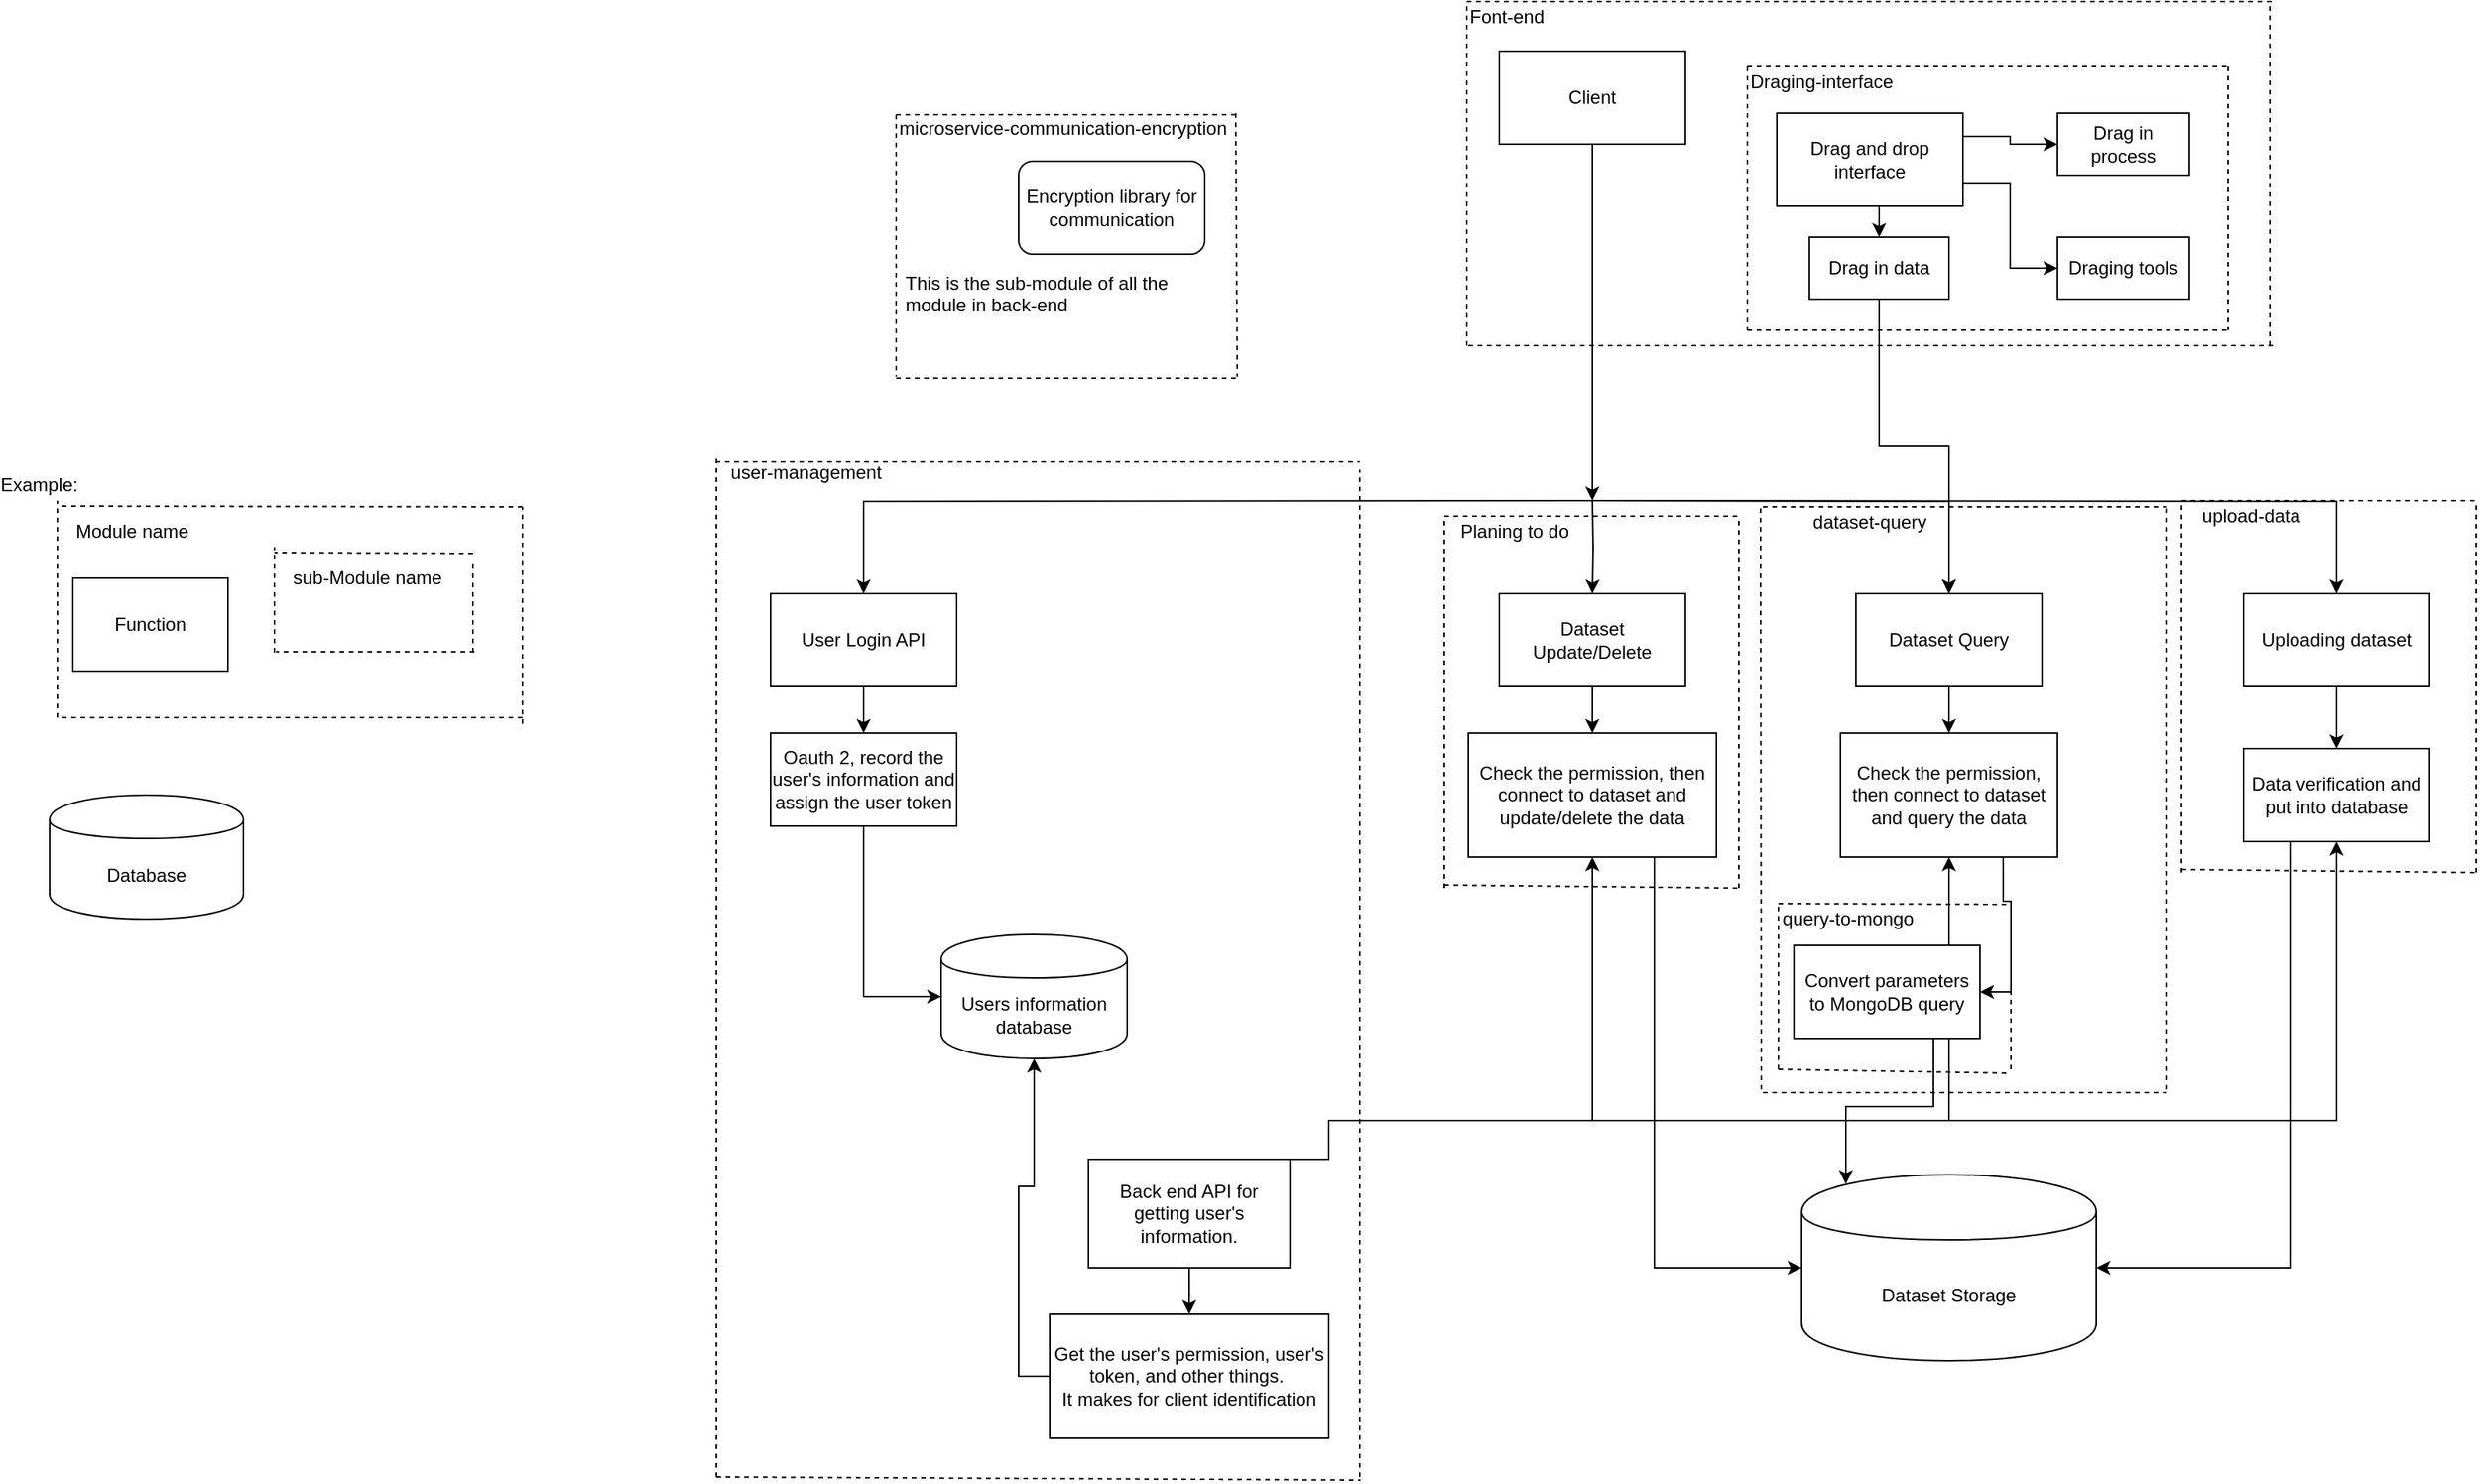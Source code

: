 <mxfile version="10.8.2" type="github"><diagram id="BdXNo7XcTIUbs1MxbtQS" name="Page-1"><mxGraphModel dx="2221" dy="761" grid="1" gridSize="10" guides="1" tooltips="1" connect="1" arrows="1" fold="1" page="1" pageScale="1" pageWidth="827" pageHeight="1169" math="0" shadow="0"><root><mxCell id="0"/><mxCell id="1" parent="0"/><mxCell id="XDRwXw7FgSBE3GnslpfQ-49" style="edgeStyle=orthogonalEdgeStyle;rounded=0;orthogonalLoop=1;jettySize=auto;html=1;exitX=0.5;exitY=1;exitDx=0;exitDy=0;" parent="1" source="XDRwXw7FgSBE3GnslpfQ-1" edge="1"><mxGeometry relative="1" as="geometry"><mxPoint x="390" y="470" as="targetPoint"/></mxGeometry></mxCell><mxCell id="XDRwXw7FgSBE3GnslpfQ-1" value="Client" style="rounded=0;whiteSpace=wrap;html=1;" parent="1" vertex="1"><mxGeometry x="330" y="180" width="120" height="60" as="geometry"/></mxCell><mxCell id="XDRwXw7FgSBE3GnslpfQ-57" style="edgeStyle=orthogonalEdgeStyle;rounded=0;orthogonalLoop=1;jettySize=auto;html=1;exitX=0.5;exitY=1;exitDx=0;exitDy=0;" parent="1" source="XDRwXw7FgSBE3GnslpfQ-3" target="XDRwXw7FgSBE3GnslpfQ-53" edge="1"><mxGeometry relative="1" as="geometry"/></mxCell><mxCell id="XDRwXw7FgSBE3GnslpfQ-3" value="Uploading dataset" style="rounded=0;whiteSpace=wrap;html=1;" parent="1" vertex="1"><mxGeometry x="810" y="530" width="120" height="60" as="geometry"/></mxCell><mxCell id="XDRwXw7FgSBE3GnslpfQ-4" value="Dataset Storage" style="shape=cylinder;whiteSpace=wrap;html=1;boundedLbl=1;backgroundOutline=1;" parent="1" vertex="1"><mxGeometry x="525" y="905" width="190" height="120" as="geometry"/></mxCell><mxCell id="XDRwXw7FgSBE3GnslpfQ-92" style="edgeStyle=orthogonalEdgeStyle;rounded=0;orthogonalLoop=1;jettySize=auto;html=1;exitX=0.5;exitY=1;exitDx=0;exitDy=0;entryX=0.5;entryY=0;entryDx=0;entryDy=0;" parent="1" source="XDRwXw7FgSBE3GnslpfQ-5" target="XDRwXw7FgSBE3GnslpfQ-36" edge="1"><mxGeometry relative="1" as="geometry"/></mxCell><mxCell id="XDRwXw7FgSBE3GnslpfQ-5" value="Dataset Query" style="rounded=0;whiteSpace=wrap;html=1;" parent="1" vertex="1"><mxGeometry x="560" y="530" width="120" height="60" as="geometry"/></mxCell><mxCell id="XDRwXw7FgSBE3GnslpfQ-30" style="edgeStyle=orthogonalEdgeStyle;rounded=0;orthogonalLoop=1;jettySize=auto;html=1;exitX=0.5;exitY=1;exitDx=0;exitDy=0;" parent="1" source="XDRwXw7FgSBE3GnslpfQ-8" target="XDRwXw7FgSBE3GnslpfQ-27" edge="1"><mxGeometry relative="1" as="geometry"/></mxCell><mxCell id="XDRwXw7FgSBE3GnslpfQ-8" value="User Login API" style="rounded=0;whiteSpace=wrap;html=1;" parent="1" vertex="1"><mxGeometry x="-140" y="530" width="120" height="60" as="geometry"/></mxCell><mxCell id="XDRwXw7FgSBE3GnslpfQ-10" value="Users information database" style="shape=cylinder;whiteSpace=wrap;html=1;boundedLbl=1;backgroundOutline=1;" parent="1" vertex="1"><mxGeometry x="-30" y="750" width="120" height="80" as="geometry"/></mxCell><mxCell id="XDRwXw7FgSBE3GnslpfQ-45" style="edgeStyle=orthogonalEdgeStyle;rounded=0;orthogonalLoop=1;jettySize=auto;html=1;exitX=0.5;exitY=1;exitDx=0;exitDy=0;entryX=0.5;entryY=0;entryDx=0;entryDy=0;" parent="1" source="XDRwXw7FgSBE3GnslpfQ-11" target="XDRwXw7FgSBE3GnslpfQ-35" edge="1"><mxGeometry relative="1" as="geometry"/></mxCell><mxCell id="XDRwXw7FgSBE3GnslpfQ-11" value="Dataset Update/Delete" style="rounded=0;whiteSpace=wrap;html=1;" parent="1" vertex="1"><mxGeometry x="330" y="530" width="120" height="60" as="geometry"/></mxCell><mxCell id="XDRwXw7FgSBE3GnslpfQ-16" style="edgeStyle=orthogonalEdgeStyle;rounded=0;orthogonalLoop=1;jettySize=auto;html=1;exitX=0.5;exitY=1;exitDx=0;exitDy=0;entryX=0.5;entryY=0;entryDx=0;entryDy=0;" parent="1" target="XDRwXw7FgSBE3GnslpfQ-11" edge="1"><mxGeometry relative="1" as="geometry"><mxPoint x="390" y="470" as="sourcePoint"/></mxGeometry></mxCell><mxCell id="XDRwXw7FgSBE3GnslpfQ-17" style="edgeStyle=orthogonalEdgeStyle;rounded=0;orthogonalLoop=1;jettySize=auto;html=1;exitX=0.5;exitY=1;exitDx=0;exitDy=0;entryX=0.5;entryY=0;entryDx=0;entryDy=0;" parent="1" target="XDRwXw7FgSBE3GnslpfQ-5" edge="1"><mxGeometry relative="1" as="geometry"><mxPoint x="390" y="470" as="sourcePoint"/></mxGeometry></mxCell><mxCell id="XDRwXw7FgSBE3GnslpfQ-18" style="edgeStyle=orthogonalEdgeStyle;rounded=0;orthogonalLoop=1;jettySize=auto;html=1;exitX=0.5;exitY=1;exitDx=0;exitDy=0;entryX=0.5;entryY=0;entryDx=0;entryDy=0;" parent="1" target="XDRwXw7FgSBE3GnslpfQ-3" edge="1"><mxGeometry relative="1" as="geometry"><mxPoint x="390" y="470" as="sourcePoint"/></mxGeometry></mxCell><mxCell id="XDRwXw7FgSBE3GnslpfQ-20" style="edgeStyle=orthogonalEdgeStyle;rounded=0;orthogonalLoop=1;jettySize=auto;html=1;exitX=0.5;exitY=1;exitDx=0;exitDy=0;entryX=0.5;entryY=0;entryDx=0;entryDy=0;" parent="1" target="XDRwXw7FgSBE3GnslpfQ-8" edge="1"><mxGeometry relative="1" as="geometry"><mxPoint x="390" y="470" as="sourcePoint"/></mxGeometry></mxCell><mxCell id="XDRwXw7FgSBE3GnslpfQ-31" style="edgeStyle=orthogonalEdgeStyle;rounded=0;orthogonalLoop=1;jettySize=auto;html=1;exitX=0.5;exitY=1;exitDx=0;exitDy=0;entryX=0;entryY=0.5;entryDx=0;entryDy=0;" parent="1" source="XDRwXw7FgSBE3GnslpfQ-27" target="XDRwXw7FgSBE3GnslpfQ-10" edge="1"><mxGeometry relative="1" as="geometry"/></mxCell><mxCell id="XDRwXw7FgSBE3GnslpfQ-27" value="Oauth 2, record the user's information and assign the user token" style="rounded=0;whiteSpace=wrap;html=1;" parent="1" vertex="1"><mxGeometry x="-140" y="620" width="120" height="60" as="geometry"/></mxCell><mxCell id="XDRwXw7FgSBE3GnslpfQ-61" style="edgeStyle=orthogonalEdgeStyle;rounded=0;orthogonalLoop=1;jettySize=auto;html=1;exitX=0.75;exitY=1;exitDx=0;exitDy=0;entryX=0;entryY=0.5;entryDx=0;entryDy=0;" parent="1" source="XDRwXw7FgSBE3GnslpfQ-35" target="XDRwXw7FgSBE3GnslpfQ-4" edge="1"><mxGeometry relative="1" as="geometry"/></mxCell><mxCell id="XDRwXw7FgSBE3GnslpfQ-35" value="Check the p&lt;span&gt;ermission, then connect to dataset and update/delete the data&lt;/span&gt;" style="rounded=0;whiteSpace=wrap;html=1;" parent="1" vertex="1"><mxGeometry x="310" y="620" width="160" height="80" as="geometry"/></mxCell><mxCell id="CPlNL4ZWyIzWCRJ1igeD-26" style="edgeStyle=orthogonalEdgeStyle;rounded=0;orthogonalLoop=1;jettySize=auto;html=1;exitX=0.75;exitY=1;exitDx=0;exitDy=0;entryX=1;entryY=0.5;entryDx=0;entryDy=0;" edge="1" parent="1" source="XDRwXw7FgSBE3GnslpfQ-36" target="CPlNL4ZWyIzWCRJ1igeD-13"><mxGeometry relative="1" as="geometry"/></mxCell><mxCell id="XDRwXw7FgSBE3GnslpfQ-36" value="Check the permission, then connect to dataset and query the data" style="rounded=0;whiteSpace=wrap;html=1;" parent="1" vertex="1"><mxGeometry x="550" y="620" width="140" height="80" as="geometry"/></mxCell><mxCell id="XDRwXw7FgSBE3GnslpfQ-42" style="edgeStyle=orthogonalEdgeStyle;rounded=0;orthogonalLoop=1;jettySize=auto;html=1;exitX=0.5;exitY=1;exitDx=0;exitDy=0;entryX=0.5;entryY=0;entryDx=0;entryDy=0;" parent="1" source="XDRwXw7FgSBE3GnslpfQ-37" target="XDRwXw7FgSBE3GnslpfQ-38" edge="1"><mxGeometry relative="1" as="geometry"/></mxCell><mxCell id="XDRwXw7FgSBE3GnslpfQ-51" style="edgeStyle=orthogonalEdgeStyle;rounded=0;orthogonalLoop=1;jettySize=auto;html=1;exitX=0.5;exitY=0;exitDx=0;exitDy=0;" parent="1" source="XDRwXw7FgSBE3GnslpfQ-37" target="XDRwXw7FgSBE3GnslpfQ-35" edge="1"><mxGeometry relative="1" as="geometry"><Array as="points"><mxPoint x="220" y="870"/><mxPoint x="390" y="870"/></Array></mxGeometry></mxCell><mxCell id="XDRwXw7FgSBE3GnslpfQ-52" style="edgeStyle=orthogonalEdgeStyle;rounded=0;orthogonalLoop=1;jettySize=auto;html=1;exitX=0.5;exitY=0;exitDx=0;exitDy=0;entryX=0.5;entryY=1;entryDx=0;entryDy=0;" parent="1" source="XDRwXw7FgSBE3GnslpfQ-37" target="XDRwXw7FgSBE3GnslpfQ-36" edge="1"><mxGeometry relative="1" as="geometry"><Array as="points"><mxPoint x="220" y="870"/><mxPoint x="620" y="870"/></Array></mxGeometry></mxCell><mxCell id="XDRwXw7FgSBE3GnslpfQ-58" style="edgeStyle=orthogonalEdgeStyle;rounded=0;orthogonalLoop=1;jettySize=auto;html=1;exitX=0.5;exitY=0;exitDx=0;exitDy=0;entryX=0.5;entryY=1;entryDx=0;entryDy=0;" parent="1" source="XDRwXw7FgSBE3GnslpfQ-37" target="XDRwXw7FgSBE3GnslpfQ-53" edge="1"><mxGeometry relative="1" as="geometry"><Array as="points"><mxPoint x="220" y="870"/><mxPoint x="870" y="870"/></Array></mxGeometry></mxCell><mxCell id="XDRwXw7FgSBE3GnslpfQ-37" value="Back end API for getting user's information." style="rounded=0;whiteSpace=wrap;html=1;" parent="1" vertex="1"><mxGeometry x="65" y="895" width="130" height="70" as="geometry"/></mxCell><mxCell id="XDRwXw7FgSBE3GnslpfQ-43" style="edgeStyle=orthogonalEdgeStyle;rounded=0;orthogonalLoop=1;jettySize=auto;html=1;exitX=0;exitY=0.5;exitDx=0;exitDy=0;entryX=0.5;entryY=1;entryDx=0;entryDy=0;" parent="1" source="XDRwXw7FgSBE3GnslpfQ-38" target="XDRwXw7FgSBE3GnslpfQ-10" edge="1"><mxGeometry relative="1" as="geometry"/></mxCell><mxCell id="XDRwXw7FgSBE3GnslpfQ-38" value="Get the user's permission, user's token, and other things.&amp;nbsp;&lt;br&gt;It makes for client identification&lt;br&gt;" style="rounded=0;whiteSpace=wrap;html=1;" parent="1" vertex="1"><mxGeometry x="40" y="995" width="180" height="80" as="geometry"/></mxCell><mxCell id="XDRwXw7FgSBE3GnslpfQ-59" style="edgeStyle=orthogonalEdgeStyle;rounded=0;orthogonalLoop=1;jettySize=auto;html=1;exitX=0.25;exitY=1;exitDx=0;exitDy=0;entryX=1;entryY=0.5;entryDx=0;entryDy=0;" parent="1" source="XDRwXw7FgSBE3GnslpfQ-53" target="XDRwXw7FgSBE3GnslpfQ-4" edge="1"><mxGeometry relative="1" as="geometry"/></mxCell><mxCell id="XDRwXw7FgSBE3GnslpfQ-53" value="&lt;span&gt;Data verification and put into database&lt;/span&gt;" style="rounded=0;whiteSpace=wrap;html=1;" parent="1" vertex="1"><mxGeometry x="810" y="630" width="120" height="60" as="geometry"/></mxCell><mxCell id="XDRwXw7FgSBE3GnslpfQ-62" value="" style="endArrow=none;dashed=1;html=1;" parent="1" edge="1"><mxGeometry width="50" height="50" relative="1" as="geometry"><mxPoint x="-175.5" y="445" as="sourcePoint"/><mxPoint x="240" y="445" as="targetPoint"/></mxGeometry></mxCell><mxCell id="XDRwXw7FgSBE3GnslpfQ-63" value="" style="endArrow=none;dashed=1;html=1;" parent="1" edge="1"><mxGeometry width="50" height="50" relative="1" as="geometry"><mxPoint x="240" y="1100" as="sourcePoint"/><mxPoint x="240" y="450" as="targetPoint"/></mxGeometry></mxCell><mxCell id="XDRwXw7FgSBE3GnslpfQ-64" value="" style="endArrow=none;dashed=1;html=1;" parent="1" edge="1"><mxGeometry width="50" height="50" relative="1" as="geometry"><mxPoint x="-175" y="1100" as="sourcePoint"/><mxPoint x="-175" y="440" as="targetPoint"/></mxGeometry></mxCell><mxCell id="XDRwXw7FgSBE3GnslpfQ-65" value="" style="endArrow=none;dashed=1;html=1;" parent="1" edge="1"><mxGeometry width="50" height="50" relative="1" as="geometry"><mxPoint x="-175" y="1100" as="sourcePoint"/><mxPoint x="240.5" y="1102" as="targetPoint"/></mxGeometry></mxCell><mxCell id="XDRwXw7FgSBE3GnslpfQ-66" value="user-management" style="text;html=1;strokeColor=none;fillColor=none;align=center;verticalAlign=middle;whiteSpace=wrap;rounded=0;" parent="1" vertex="1"><mxGeometry x="-175" y="442" width="116" height="20" as="geometry"/></mxCell><mxCell id="XDRwXw7FgSBE3GnslpfQ-72" value="" style="endArrow=none;dashed=1;html=1;" parent="1" edge="1"><mxGeometry width="50" height="50" relative="1" as="geometry"><mxPoint x="294.5" y="480" as="sourcePoint"/><mxPoint x="484.5" y="480" as="targetPoint"/></mxGeometry></mxCell><mxCell id="XDRwXw7FgSBE3GnslpfQ-73" value="" style="endArrow=none;dashed=1;html=1;" parent="1" edge="1"><mxGeometry width="50" height="50" relative="1" as="geometry"><mxPoint x="484.5" y="720" as="sourcePoint"/><mxPoint x="484.5" y="480" as="targetPoint"/></mxGeometry></mxCell><mxCell id="XDRwXw7FgSBE3GnslpfQ-74" value="" style="endArrow=none;dashed=1;html=1;" parent="1" edge="1"><mxGeometry width="50" height="50" relative="1" as="geometry"><mxPoint x="294.5" y="720" as="sourcePoint"/><mxPoint x="294.5" y="480" as="targetPoint"/></mxGeometry></mxCell><mxCell id="XDRwXw7FgSBE3GnslpfQ-75" value="" style="endArrow=none;dashed=1;html=1;" parent="1" edge="1"><mxGeometry width="50" height="50" relative="1" as="geometry"><mxPoint x="294.5" y="718" as="sourcePoint"/><mxPoint x="484.5" y="720" as="targetPoint"/></mxGeometry></mxCell><mxCell id="XDRwXw7FgSBE3GnslpfQ-76" value="Planing to do" style="text;html=1;strokeColor=none;fillColor=none;align=center;verticalAlign=middle;whiteSpace=wrap;rounded=0;" parent="1" vertex="1"><mxGeometry x="294.5" y="480" width="90" height="20" as="geometry"/></mxCell><mxCell id="XDRwXw7FgSBE3GnslpfQ-77" value="" style="endArrow=none;dashed=1;html=1;" parent="1" edge="1"><mxGeometry width="50" height="50" relative="1" as="geometry"><mxPoint x="500" y="474" as="sourcePoint"/><mxPoint x="760" y="474" as="targetPoint"/></mxGeometry></mxCell><mxCell id="XDRwXw7FgSBE3GnslpfQ-78" value="" style="endArrow=none;dashed=1;html=1;" parent="1" edge="1"><mxGeometry width="50" height="50" relative="1" as="geometry"><mxPoint x="760" y="850" as="sourcePoint"/><mxPoint x="760" y="474" as="targetPoint"/></mxGeometry></mxCell><mxCell id="XDRwXw7FgSBE3GnslpfQ-79" value="" style="endArrow=none;dashed=1;html=1;" parent="1" edge="1"><mxGeometry width="50" height="50" relative="1" as="geometry"><mxPoint x="499" y="850" as="sourcePoint"/><mxPoint x="498.5" y="474" as="targetPoint"/></mxGeometry></mxCell><mxCell id="XDRwXw7FgSBE3GnslpfQ-80" value="" style="endArrow=none;dashed=1;html=1;" parent="1" edge="1"><mxGeometry width="50" height="50" relative="1" as="geometry"><mxPoint x="500" y="852" as="sourcePoint"/><mxPoint x="760" y="852" as="targetPoint"/></mxGeometry></mxCell><mxCell id="XDRwXw7FgSBE3GnslpfQ-81" value="dataset-query" style="text;html=1;strokeColor=none;fillColor=none;align=center;verticalAlign=middle;whiteSpace=wrap;rounded=0;" parent="1" vertex="1"><mxGeometry x="524" y="474" width="90" height="20" as="geometry"/></mxCell><mxCell id="XDRwXw7FgSBE3GnslpfQ-82" value="" style="endArrow=none;dashed=1;html=1;" parent="1" edge="1"><mxGeometry width="50" height="50" relative="1" as="geometry"><mxPoint x="770" y="470" as="sourcePoint"/><mxPoint x="960" y="470" as="targetPoint"/></mxGeometry></mxCell><mxCell id="XDRwXw7FgSBE3GnslpfQ-83" value="" style="endArrow=none;dashed=1;html=1;" parent="1" edge="1"><mxGeometry width="50" height="50" relative="1" as="geometry"><mxPoint x="960" y="710" as="sourcePoint"/><mxPoint x="960" y="470" as="targetPoint"/></mxGeometry></mxCell><mxCell id="XDRwXw7FgSBE3GnslpfQ-84" value="" style="endArrow=none;dashed=1;html=1;" parent="1" edge="1"><mxGeometry width="50" height="50" relative="1" as="geometry"><mxPoint x="770" y="710" as="sourcePoint"/><mxPoint x="770" y="470" as="targetPoint"/></mxGeometry></mxCell><mxCell id="XDRwXw7FgSBE3GnslpfQ-85" value="" style="endArrow=none;dashed=1;html=1;" parent="1" edge="1"><mxGeometry width="50" height="50" relative="1" as="geometry"><mxPoint x="770" y="708" as="sourcePoint"/><mxPoint x="960" y="710" as="targetPoint"/></mxGeometry></mxCell><mxCell id="XDRwXw7FgSBE3GnslpfQ-86" value="upload-data" style="text;html=1;strokeColor=none;fillColor=none;align=center;verticalAlign=middle;whiteSpace=wrap;rounded=0;" parent="1" vertex="1"><mxGeometry x="770" y="470" width="90" height="20" as="geometry"/></mxCell><mxCell id="CPlNL4ZWyIzWCRJ1igeD-3" value="" style="endArrow=none;dashed=1;html=1;" edge="1" parent="1"><mxGeometry width="50" height="50" relative="1" as="geometry"><mxPoint x="309" y="370" as="sourcePoint"/><mxPoint x="309" y="148" as="targetPoint"/></mxGeometry></mxCell><mxCell id="CPlNL4ZWyIzWCRJ1igeD-21" style="edgeStyle=orthogonalEdgeStyle;rounded=0;orthogonalLoop=1;jettySize=auto;html=1;exitX=0.75;exitY=1;exitDx=0;exitDy=0;entryX=0.15;entryY=0.05;entryDx=0;entryDy=0;entryPerimeter=0;" edge="1" parent="1" source="CPlNL4ZWyIzWCRJ1igeD-13" target="XDRwXw7FgSBE3GnslpfQ-4"><mxGeometry relative="1" as="geometry"/></mxCell><mxCell id="CPlNL4ZWyIzWCRJ1igeD-13" value="Convert parameters to MongoDB query" style="rounded=0;whiteSpace=wrap;html=1;" vertex="1" parent="1"><mxGeometry x="520" y="757" width="120" height="60" as="geometry"/></mxCell><mxCell id="CPlNL4ZWyIzWCRJ1igeD-15" value="" style="endArrow=none;dashed=1;html=1;" edge="1" parent="1"><mxGeometry width="50" height="50" relative="1" as="geometry"><mxPoint x="510" y="730" as="sourcePoint"/><mxPoint x="660" y="730.5" as="targetPoint"/></mxGeometry></mxCell><mxCell id="CPlNL4ZWyIzWCRJ1igeD-16" value="" style="endArrow=none;dashed=1;html=1;" edge="1" parent="1"><mxGeometry width="50" height="50" relative="1" as="geometry"><mxPoint x="660" y="837" as="sourcePoint"/><mxPoint x="660" y="730" as="targetPoint"/></mxGeometry></mxCell><mxCell id="CPlNL4ZWyIzWCRJ1igeD-17" value="" style="endArrow=none;dashed=1;html=1;" edge="1" parent="1"><mxGeometry width="50" height="50" relative="1" as="geometry"><mxPoint x="510" y="837" as="sourcePoint"/><mxPoint x="510" y="730" as="targetPoint"/></mxGeometry></mxCell><mxCell id="CPlNL4ZWyIzWCRJ1igeD-18" value="" style="endArrow=none;dashed=1;html=1;" edge="1" parent="1"><mxGeometry width="50" height="50" relative="1" as="geometry"><mxPoint x="510" y="837" as="sourcePoint"/><mxPoint x="660" y="839.5" as="targetPoint"/></mxGeometry></mxCell><mxCell id="CPlNL4ZWyIzWCRJ1igeD-19" value="query-to-mongo" style="text;html=1;strokeColor=none;fillColor=none;align=center;verticalAlign=middle;whiteSpace=wrap;rounded=0;" vertex="1" parent="1"><mxGeometry x="510" y="730" width="90" height="20" as="geometry"/></mxCell><mxCell id="CPlNL4ZWyIzWCRJ1igeD-22" value="" style="endArrow=none;dashed=1;html=1;" edge="1" parent="1"><mxGeometry width="50" height="50" relative="1" as="geometry"><mxPoint x="827" y="370" as="sourcePoint"/><mxPoint x="827" y="148" as="targetPoint"/></mxGeometry></mxCell><mxCell id="CPlNL4ZWyIzWCRJ1igeD-23" value="" style="endArrow=none;dashed=1;html=1;" edge="1" parent="1"><mxGeometry width="50" height="50" relative="1" as="geometry"><mxPoint x="310" y="370" as="sourcePoint"/><mxPoint x="830" y="370" as="targetPoint"/></mxGeometry></mxCell><mxCell id="CPlNL4ZWyIzWCRJ1igeD-24" value="" style="endArrow=none;dashed=1;html=1;" edge="1" parent="1"><mxGeometry width="50" height="50" relative="1" as="geometry"><mxPoint x="309" y="148" as="sourcePoint"/><mxPoint x="830" y="148" as="targetPoint"/></mxGeometry></mxCell><mxCell id="CPlNL4ZWyIzWCRJ1igeD-25" value="Font-end" style="text;html=1;resizable=0;points=[];autosize=1;align=left;verticalAlign=top;spacingTop=-4;" vertex="1" parent="1"><mxGeometry x="309" y="148" width="60" height="20" as="geometry"/></mxCell><mxCell id="CPlNL4ZWyIzWCRJ1igeD-27" value="" style="endArrow=none;dashed=1;html=1;" edge="1" parent="1"><mxGeometry width="50" height="50" relative="1" as="geometry"><mxPoint x="490" y="190" as="sourcePoint"/><mxPoint x="800" y="190" as="targetPoint"/></mxGeometry></mxCell><mxCell id="CPlNL4ZWyIzWCRJ1igeD-29" value="" style="endArrow=none;dashed=1;html=1;" edge="1" parent="1"><mxGeometry width="50" height="50" relative="1" as="geometry"><mxPoint x="490" y="360" as="sourcePoint"/><mxPoint x="800" y="360" as="targetPoint"/></mxGeometry></mxCell><mxCell id="CPlNL4ZWyIzWCRJ1igeD-30" value="" style="endArrow=none;dashed=1;html=1;" edge="1" parent="1"><mxGeometry width="50" height="50" relative="1" as="geometry"><mxPoint x="490" y="190" as="sourcePoint"/><mxPoint x="490" y="360" as="targetPoint"/></mxGeometry></mxCell><mxCell id="CPlNL4ZWyIzWCRJ1igeD-31" value="" style="endArrow=none;dashed=1;html=1;" edge="1" parent="1"><mxGeometry width="50" height="50" relative="1" as="geometry"><mxPoint x="800" y="190" as="sourcePoint"/><mxPoint x="800" y="360" as="targetPoint"/></mxGeometry></mxCell><mxCell id="CPlNL4ZWyIzWCRJ1igeD-32" value="Draging-interface" style="text;html=1;resizable=0;points=[];autosize=1;align=left;verticalAlign=top;spacingTop=-4;" vertex="1" parent="1"><mxGeometry x="490" y="190" width="110" height="20" as="geometry"/></mxCell><mxCell id="CPlNL4ZWyIzWCRJ1igeD-38" style="edgeStyle=orthogonalEdgeStyle;rounded=0;orthogonalLoop=1;jettySize=auto;html=1;exitX=0.5;exitY=1;exitDx=0;exitDy=0;entryX=0.5;entryY=0;entryDx=0;entryDy=0;" edge="1" parent="1" source="CPlNL4ZWyIzWCRJ1igeD-33" target="CPlNL4ZWyIzWCRJ1igeD-34"><mxGeometry relative="1" as="geometry"/></mxCell><mxCell id="CPlNL4ZWyIzWCRJ1igeD-41" style="edgeStyle=orthogonalEdgeStyle;rounded=0;orthogonalLoop=1;jettySize=auto;html=1;exitX=1;exitY=0.25;exitDx=0;exitDy=0;entryX=0;entryY=0.5;entryDx=0;entryDy=0;" edge="1" parent="1" source="CPlNL4ZWyIzWCRJ1igeD-33" target="CPlNL4ZWyIzWCRJ1igeD-35"><mxGeometry relative="1" as="geometry"/></mxCell><mxCell id="CPlNL4ZWyIzWCRJ1igeD-42" style="edgeStyle=orthogonalEdgeStyle;rounded=0;orthogonalLoop=1;jettySize=auto;html=1;exitX=1;exitY=0.75;exitDx=0;exitDy=0;entryX=0;entryY=0.5;entryDx=0;entryDy=0;" edge="1" parent="1" source="CPlNL4ZWyIzWCRJ1igeD-33" target="CPlNL4ZWyIzWCRJ1igeD-36"><mxGeometry relative="1" as="geometry"/></mxCell><mxCell id="CPlNL4ZWyIzWCRJ1igeD-33" value="Drag and drop interface" style="rounded=0;whiteSpace=wrap;html=1;" vertex="1" parent="1"><mxGeometry x="509" y="220" width="120" height="60" as="geometry"/></mxCell><mxCell id="CPlNL4ZWyIzWCRJ1igeD-39" style="edgeStyle=orthogonalEdgeStyle;rounded=0;orthogonalLoop=1;jettySize=auto;html=1;exitX=0.5;exitY=1;exitDx=0;exitDy=0;entryX=0.5;entryY=0;entryDx=0;entryDy=0;" edge="1" parent="1" source="CPlNL4ZWyIzWCRJ1igeD-34" target="XDRwXw7FgSBE3GnslpfQ-5"><mxGeometry relative="1" as="geometry"/></mxCell><mxCell id="CPlNL4ZWyIzWCRJ1igeD-34" value="Drag in data" style="rounded=0;whiteSpace=wrap;html=1;" vertex="1" parent="1"><mxGeometry x="530" y="300" width="90" height="40" as="geometry"/></mxCell><mxCell id="CPlNL4ZWyIzWCRJ1igeD-35" value="Drag in process" style="rounded=0;whiteSpace=wrap;html=1;" vertex="1" parent="1"><mxGeometry x="690" y="220" width="85" height="40" as="geometry"/></mxCell><mxCell id="CPlNL4ZWyIzWCRJ1igeD-36" value="Draging tools" style="rounded=0;whiteSpace=wrap;html=1;" vertex="1" parent="1"><mxGeometry x="690" y="300" width="85" height="40" as="geometry"/></mxCell><mxCell id="CPlNL4ZWyIzWCRJ1igeD-56" value="" style="endArrow=none;dashed=1;html=1;" edge="1" parent="1"><mxGeometry width="50" height="50" relative="1" as="geometry"><mxPoint x="-59" y="221" as="sourcePoint"/><mxPoint x="160" y="221" as="targetPoint"/></mxGeometry></mxCell><mxCell id="CPlNL4ZWyIzWCRJ1igeD-57" value="" style="endArrow=none;dashed=1;html=1;" edge="1" parent="1"><mxGeometry width="50" height="50" relative="1" as="geometry"><mxPoint x="-59" y="391" as="sourcePoint"/><mxPoint x="160" y="391" as="targetPoint"/></mxGeometry></mxCell><mxCell id="CPlNL4ZWyIzWCRJ1igeD-58" value="" style="endArrow=none;dashed=1;html=1;" edge="1" parent="1"><mxGeometry width="50" height="50" relative="1" as="geometry"><mxPoint x="-59" y="221" as="sourcePoint"/><mxPoint x="-59" y="390" as="targetPoint"/></mxGeometry></mxCell><mxCell id="CPlNL4ZWyIzWCRJ1igeD-59" value="" style="endArrow=none;dashed=1;html=1;" edge="1" parent="1"><mxGeometry width="50" height="50" relative="1" as="geometry"><mxPoint x="160" y="220" as="sourcePoint"/><mxPoint x="161" y="390" as="targetPoint"/></mxGeometry></mxCell><mxCell id="CPlNL4ZWyIzWCRJ1igeD-60" value="microservice-communication-encryption" style="text;html=1;resizable=0;points=[];autosize=1;align=left;verticalAlign=top;spacingTop=-4;" vertex="1" parent="1"><mxGeometry x="-59" y="220" width="230" height="20" as="geometry"/></mxCell><mxCell id="CPlNL4ZWyIzWCRJ1igeD-61" value="Encryption library for communication" style="rounded=1;whiteSpace=wrap;html=1;" vertex="1" parent="1"><mxGeometry x="20" y="251" width="120" height="60" as="geometry"/></mxCell><mxCell id="CPlNL4ZWyIzWCRJ1igeD-74" value="This is the sub-module of all the &lt;br&gt;module in back-end" style="text;html=1;resizable=0;points=[];autosize=1;align=left;verticalAlign=top;spacingTop=-4;" vertex="1" parent="1"><mxGeometry x="-55" y="320" width="190" height="30" as="geometry"/></mxCell><mxCell id="CPlNL4ZWyIzWCRJ1igeD-75" value="" style="endArrow=none;dashed=1;html=1;" edge="1" parent="1"><mxGeometry width="50" height="50" relative="1" as="geometry"><mxPoint x="-600" y="610" as="sourcePoint"/><mxPoint x="-600" y="470" as="targetPoint"/></mxGeometry></mxCell><mxCell id="CPlNL4ZWyIzWCRJ1igeD-76" value="" style="endArrow=none;dashed=1;html=1;" edge="1" parent="1"><mxGeometry width="50" height="50" relative="1" as="geometry"><mxPoint x="-300" y="614" as="sourcePoint"/><mxPoint x="-300" y="474" as="targetPoint"/></mxGeometry></mxCell><mxCell id="CPlNL4ZWyIzWCRJ1igeD-77" value="" style="endArrow=none;dashed=1;html=1;" edge="1" parent="1"><mxGeometry width="50" height="50" relative="1" as="geometry"><mxPoint x="-300" y="610" as="sourcePoint"/><mxPoint x="-600" y="610" as="targetPoint"/></mxGeometry></mxCell><mxCell id="CPlNL4ZWyIzWCRJ1igeD-78" value="" style="endArrow=none;dashed=1;html=1;" edge="1" parent="1"><mxGeometry width="50" height="50" relative="1" as="geometry"><mxPoint x="-300" y="474" as="sourcePoint"/><mxPoint x="-600" y="473.5" as="targetPoint"/></mxGeometry></mxCell><mxCell id="CPlNL4ZWyIzWCRJ1igeD-79" value="Module name" style="text;html=1;resizable=0;points=[];autosize=1;align=left;verticalAlign=top;spacingTop=-4;" vertex="1" parent="1"><mxGeometry x="-590" y="480" width="90" height="20" as="geometry"/></mxCell><mxCell id="CPlNL4ZWyIzWCRJ1igeD-80" value="Function" style="rounded=0;whiteSpace=wrap;html=1;" vertex="1" parent="1"><mxGeometry x="-590" y="520" width="100" height="60" as="geometry"/></mxCell><mxCell id="CPlNL4ZWyIzWCRJ1igeD-81" value="Example:&amp;nbsp;" style="text;html=1;strokeColor=none;fillColor=none;align=center;verticalAlign=middle;whiteSpace=wrap;rounded=0;" vertex="1" parent="1"><mxGeometry x="-630" y="450" width="40" height="20" as="geometry"/></mxCell><mxCell id="CPlNL4ZWyIzWCRJ1igeD-82" value="Database" style="shape=cylinder;whiteSpace=wrap;html=1;boundedLbl=1;backgroundOutline=1;" vertex="1" parent="1"><mxGeometry x="-605" y="660" width="125" height="80" as="geometry"/></mxCell><mxCell id="CPlNL4ZWyIzWCRJ1igeD-83" value="" style="endArrow=none;dashed=1;html=1;" edge="1" parent="1"><mxGeometry width="50" height="50" relative="1" as="geometry"><mxPoint x="-460" y="568" as="sourcePoint"/><mxPoint x="-460" y="500" as="targetPoint"/></mxGeometry></mxCell><mxCell id="CPlNL4ZWyIzWCRJ1igeD-84" value="" style="endArrow=none;dashed=1;html=1;" edge="1" parent="1"><mxGeometry width="50" height="50" relative="1" as="geometry"><mxPoint x="-332" y="568" as="sourcePoint"/><mxPoint x="-332" y="508" as="targetPoint"/></mxGeometry></mxCell><mxCell id="CPlNL4ZWyIzWCRJ1igeD-85" value="" style="endArrow=none;dashed=1;html=1;" edge="1" parent="1"><mxGeometry width="50" height="50" relative="1" as="geometry"><mxPoint x="-331" y="567.5" as="sourcePoint"/><mxPoint x="-459" y="567.5" as="targetPoint"/></mxGeometry></mxCell><mxCell id="CPlNL4ZWyIzWCRJ1igeD-86" value="" style="endArrow=none;dashed=1;html=1;" edge="1" parent="1"><mxGeometry width="50" height="50" relative="1" as="geometry"><mxPoint x="-332" y="504" as="sourcePoint"/><mxPoint x="-460" y="503.5" as="targetPoint"/></mxGeometry></mxCell><mxCell id="CPlNL4ZWyIzWCRJ1igeD-87" value="sub-Module name" style="text;html=1;resizable=0;points=[];autosize=1;align=left;verticalAlign=top;spacingTop=-4;" vertex="1" parent="1"><mxGeometry x="-450" y="510" width="110" height="20" as="geometry"/></mxCell></root></mxGraphModel></diagram></mxfile>
